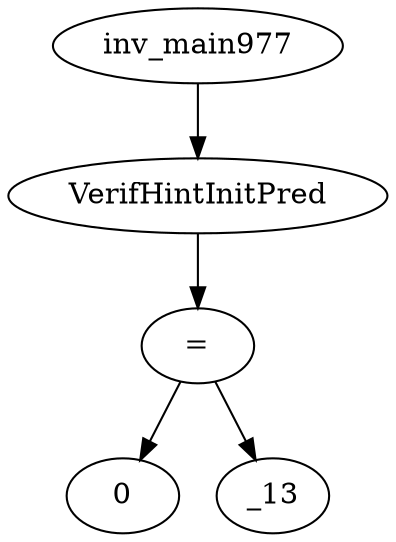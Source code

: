 digraph dag {
0 [label="inv_main977"];
1 [label="VerifHintInitPred"];
2 [label="="];
3 [label="0"];
4 [label="_13"];
0->1
1->2
2->4
2 -> 3
}
